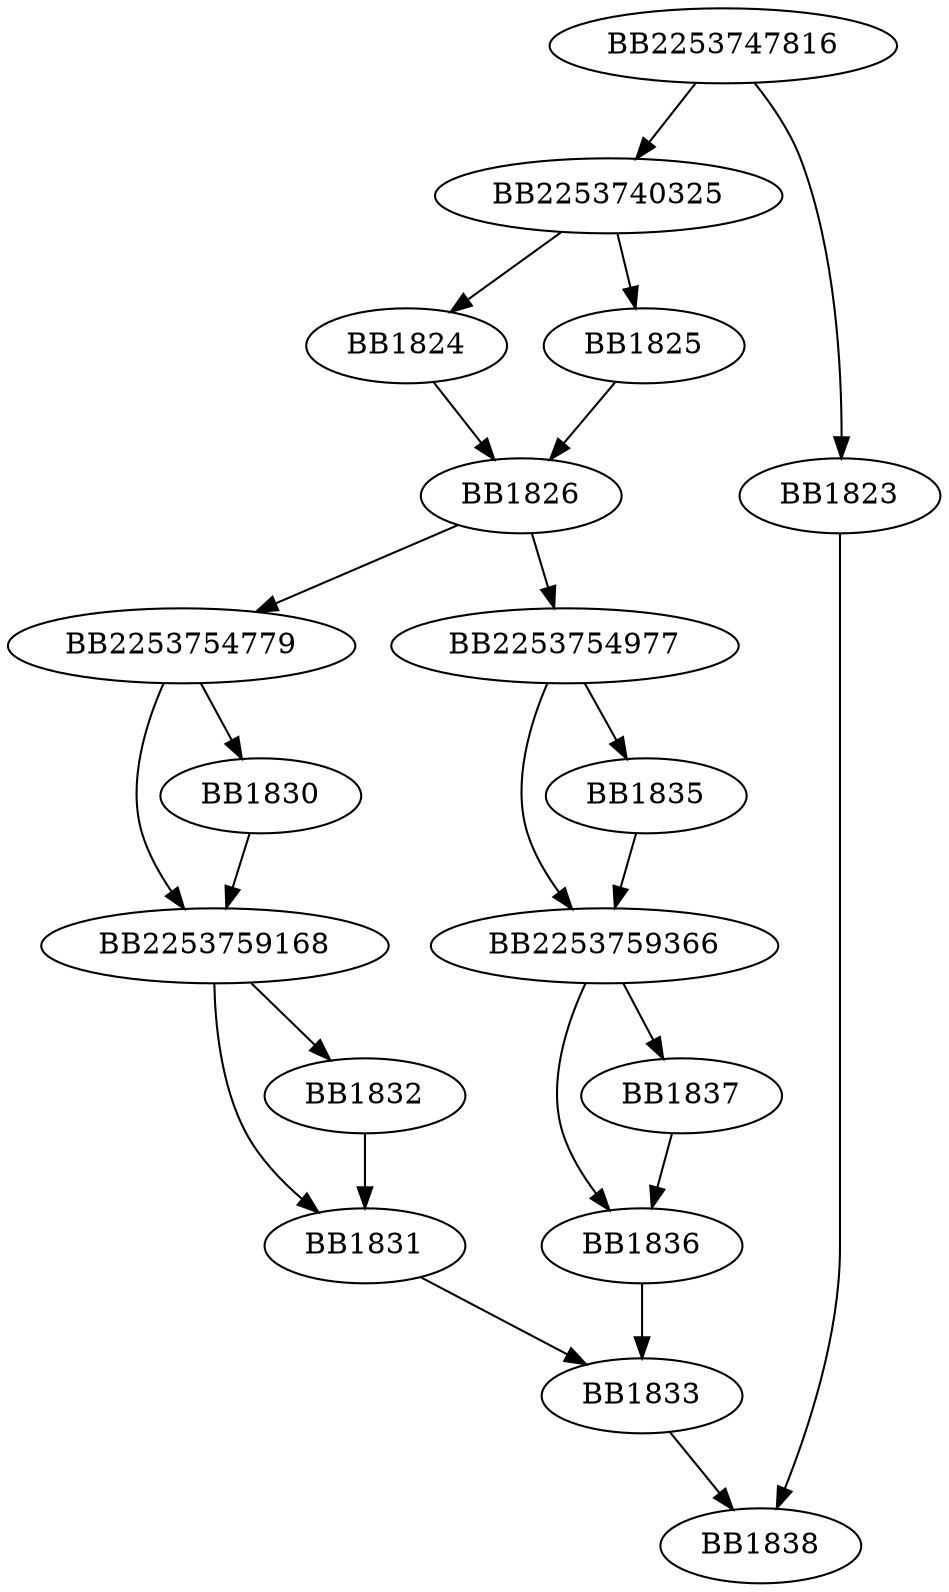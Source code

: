 digraph G{
	BB2253747816->BB2253740325;
	BB2253747816->BB1823;
	BB2253740325->BB1824;
	BB2253740325->BB1825;
	BB1824->BB1826;
	BB1825->BB1826;
	BB1826->BB2253754779;
	BB1826->BB2253754977;
	BB2253754779->BB2253759168;
	BB2253754779->BB1830;
	BB1830->BB2253759168;
	BB2253759168->BB1831;
	BB2253759168->BB1832;
	BB1832->BB1831;
	BB1831->BB1833;
	BB2253754977->BB2253759366;
	BB2253754977->BB1835;
	BB1835->BB2253759366;
	BB2253759366->BB1836;
	BB2253759366->BB1837;
	BB1837->BB1836;
	BB1836->BB1833;
	BB1833->BB1838;
	BB1823->BB1838;
}
